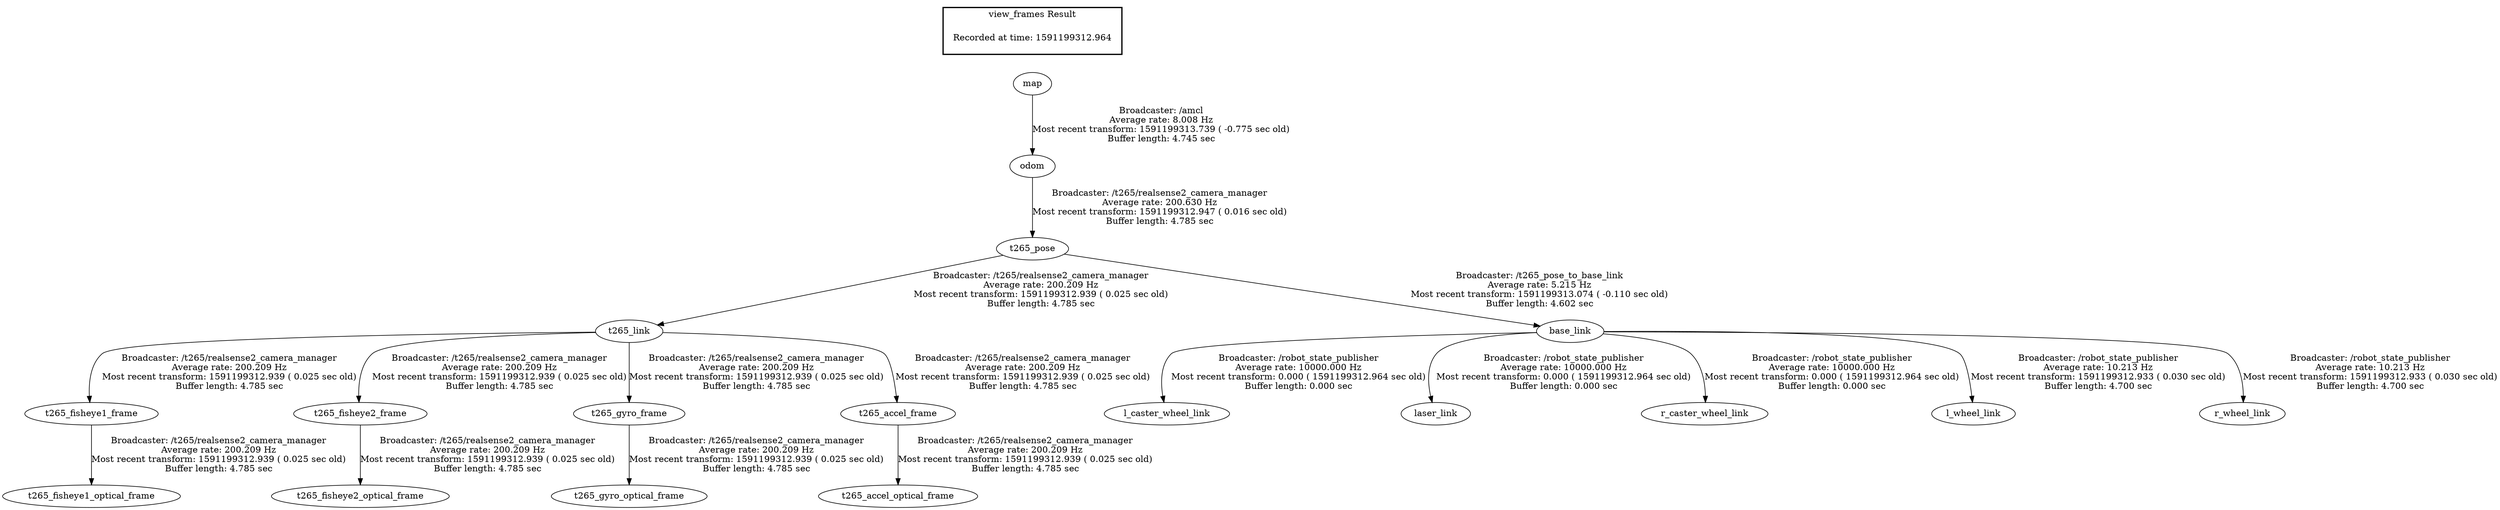 digraph G {
"map" -> "odom"[label="Broadcaster: /amcl\nAverage rate: 8.008 Hz\nMost recent transform: 1591199313.739 ( -0.775 sec old)\nBuffer length: 4.745 sec\n"];
"odom" -> "t265_pose"[label="Broadcaster: /t265/realsense2_camera_manager\nAverage rate: 200.630 Hz\nMost recent transform: 1591199312.947 ( 0.016 sec old)\nBuffer length: 4.785 sec\n"];
"t265_link" -> "t265_fisheye1_frame"[label="Broadcaster: /t265/realsense2_camera_manager\nAverage rate: 200.209 Hz\nMost recent transform: 1591199312.939 ( 0.025 sec old)\nBuffer length: 4.785 sec\n"];
"t265_pose" -> "t265_link"[label="Broadcaster: /t265/realsense2_camera_manager\nAverage rate: 200.209 Hz\nMost recent transform: 1591199312.939 ( 0.025 sec old)\nBuffer length: 4.785 sec\n"];
"t265_fisheye1_frame" -> "t265_fisheye1_optical_frame"[label="Broadcaster: /t265/realsense2_camera_manager\nAverage rate: 200.209 Hz\nMost recent transform: 1591199312.939 ( 0.025 sec old)\nBuffer length: 4.785 sec\n"];
"t265_link" -> "t265_fisheye2_frame"[label="Broadcaster: /t265/realsense2_camera_manager\nAverage rate: 200.209 Hz\nMost recent transform: 1591199312.939 ( 0.025 sec old)\nBuffer length: 4.785 sec\n"];
"t265_fisheye2_frame" -> "t265_fisheye2_optical_frame"[label="Broadcaster: /t265/realsense2_camera_manager\nAverage rate: 200.209 Hz\nMost recent transform: 1591199312.939 ( 0.025 sec old)\nBuffer length: 4.785 sec\n"];
"t265_link" -> "t265_gyro_frame"[label="Broadcaster: /t265/realsense2_camera_manager\nAverage rate: 200.209 Hz\nMost recent transform: 1591199312.939 ( 0.025 sec old)\nBuffer length: 4.785 sec\n"];
"t265_gyro_frame" -> "t265_gyro_optical_frame"[label="Broadcaster: /t265/realsense2_camera_manager\nAverage rate: 200.209 Hz\nMost recent transform: 1591199312.939 ( 0.025 sec old)\nBuffer length: 4.785 sec\n"];
"t265_link" -> "t265_accel_frame"[label="Broadcaster: /t265/realsense2_camera_manager\nAverage rate: 200.209 Hz\nMost recent transform: 1591199312.939 ( 0.025 sec old)\nBuffer length: 4.785 sec\n"];
"t265_accel_frame" -> "t265_accel_optical_frame"[label="Broadcaster: /t265/realsense2_camera_manager\nAverage rate: 200.209 Hz\nMost recent transform: 1591199312.939 ( 0.025 sec old)\nBuffer length: 4.785 sec\n"];
"base_link" -> "l_caster_wheel_link"[label="Broadcaster: /robot_state_publisher\nAverage rate: 10000.000 Hz\nMost recent transform: 0.000 ( 1591199312.964 sec old)\nBuffer length: 0.000 sec\n"];
"t265_pose" -> "base_link"[label="Broadcaster: /t265_pose_to_base_link\nAverage rate: 5.215 Hz\nMost recent transform: 1591199313.074 ( -0.110 sec old)\nBuffer length: 4.602 sec\n"];
"base_link" -> "laser_link"[label="Broadcaster: /robot_state_publisher\nAverage rate: 10000.000 Hz\nMost recent transform: 0.000 ( 1591199312.964 sec old)\nBuffer length: 0.000 sec\n"];
"base_link" -> "r_caster_wheel_link"[label="Broadcaster: /robot_state_publisher\nAverage rate: 10000.000 Hz\nMost recent transform: 0.000 ( 1591199312.964 sec old)\nBuffer length: 0.000 sec\n"];
"base_link" -> "l_wheel_link"[label="Broadcaster: /robot_state_publisher\nAverage rate: 10.213 Hz\nMost recent transform: 1591199312.933 ( 0.030 sec old)\nBuffer length: 4.700 sec\n"];
"base_link" -> "r_wheel_link"[label="Broadcaster: /robot_state_publisher\nAverage rate: 10.213 Hz\nMost recent transform: 1591199312.933 ( 0.030 sec old)\nBuffer length: 4.700 sec\n"];
edge [style=invis];
 subgraph cluster_legend { style=bold; color=black; label ="view_frames Result";
"Recorded at time: 1591199312.964"[ shape=plaintext ] ;
 }->"map";
}